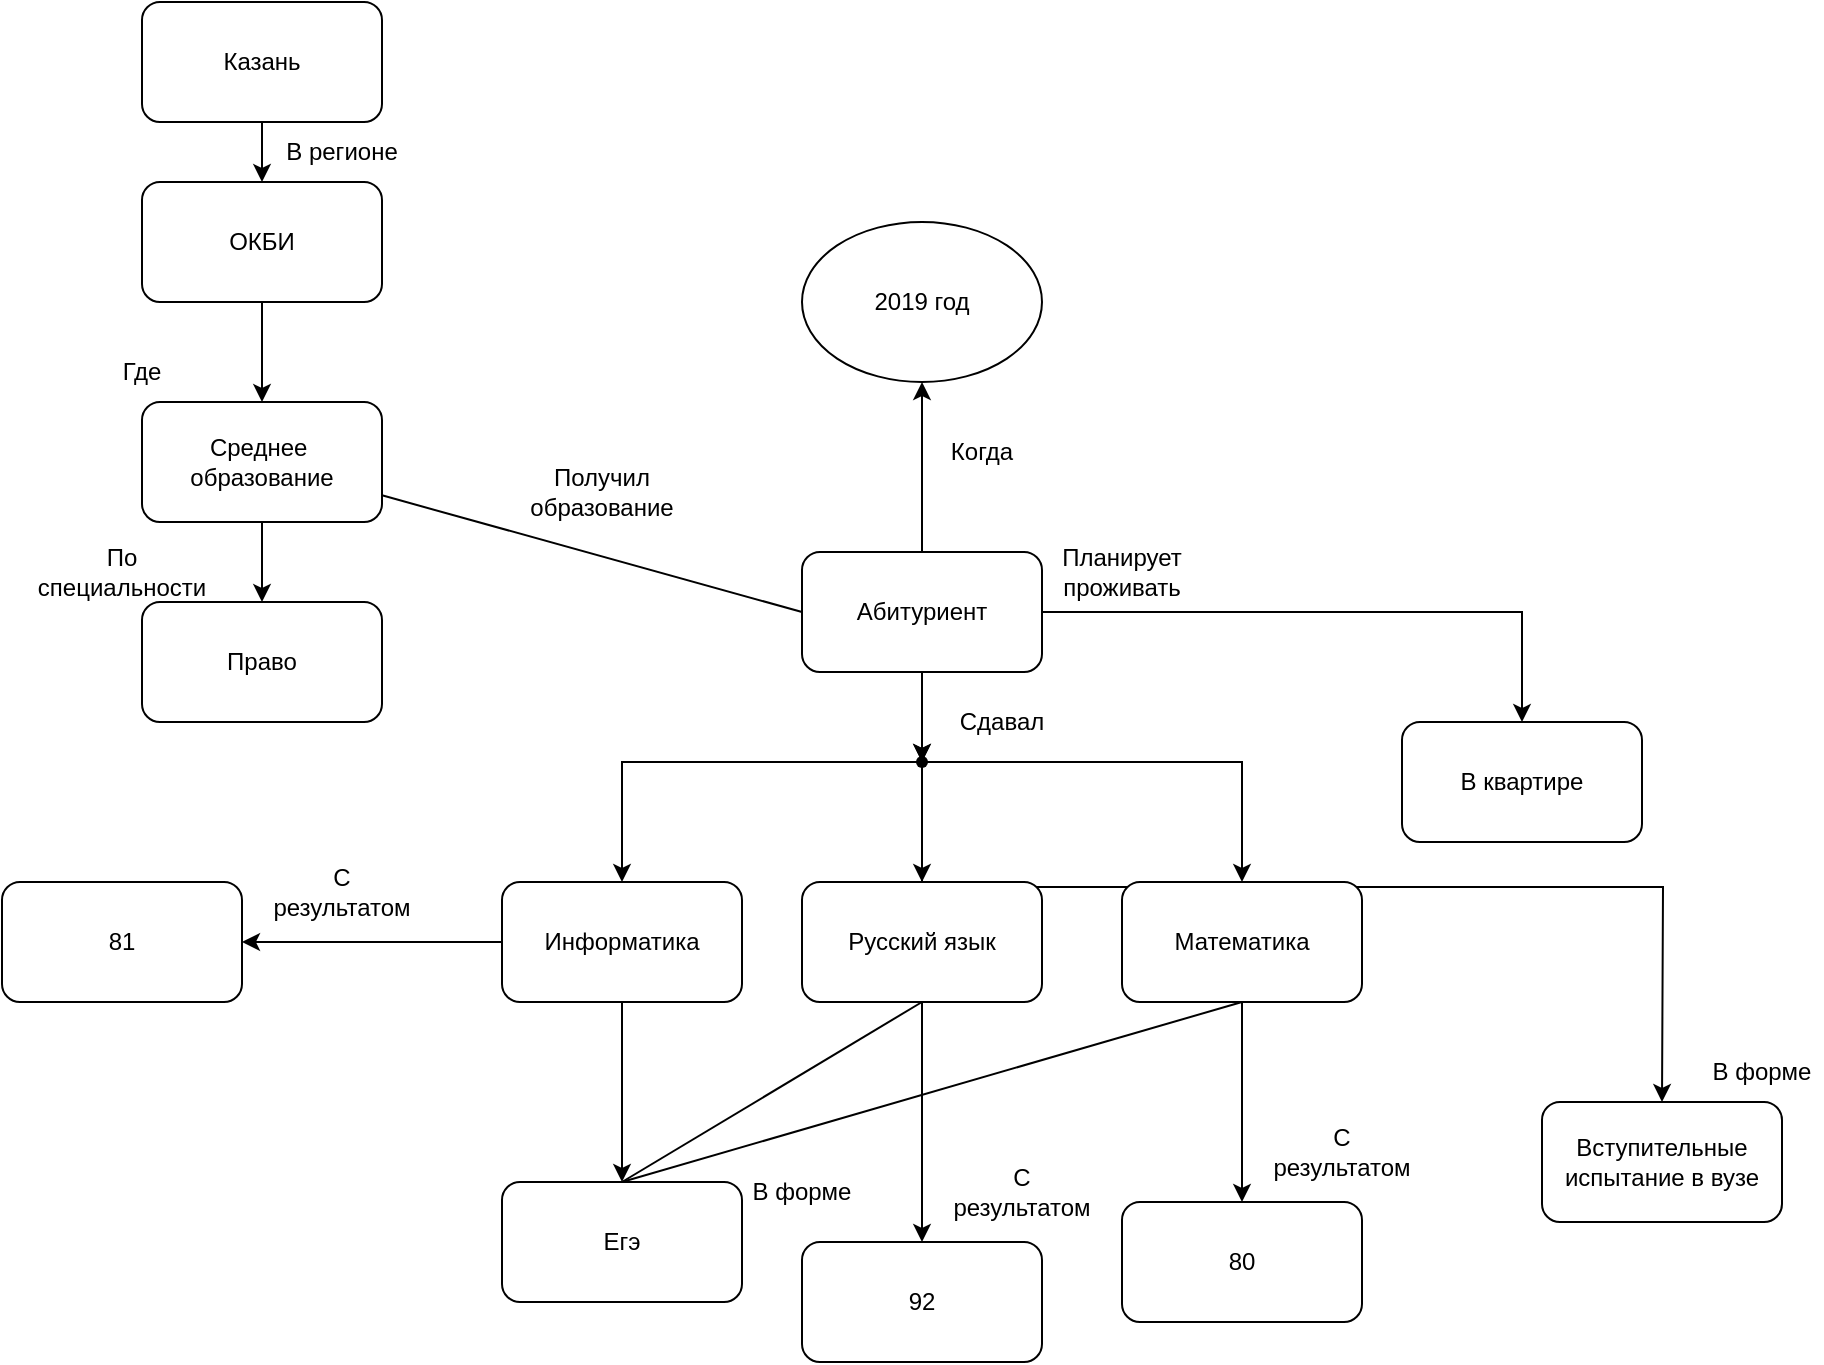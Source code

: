 <mxfile version="21.4.0" type="device">
  <diagram name="Страница 1" id="louH8l6yzZR6JQhhxt4Z">
    <mxGraphModel dx="-588" dy="611" grid="1" gridSize="10" guides="1" tooltips="1" connect="1" arrows="1" fold="1" page="1" pageScale="1" pageWidth="827" pageHeight="1169" math="0" shadow="0">
      <root>
        <mxCell id="0" />
        <mxCell id="1" parent="0" />
        <mxCell id="RtoPhG0S8wIWp4orcQky-1" value="2019 год" style="ellipse;whiteSpace=wrap;html=1;" vertex="1" parent="1">
          <mxGeometry x="2370" y="170" width="120" height="80" as="geometry" />
        </mxCell>
        <mxCell id="RtoPhG0S8wIWp4orcQky-2" style="edgeStyle=orthogonalEdgeStyle;rounded=0;orthogonalLoop=1;jettySize=auto;html=1;entryX=0.5;entryY=1;entryDx=0;entryDy=0;" edge="1" parent="1" source="RtoPhG0S8wIWp4orcQky-8" target="RtoPhG0S8wIWp4orcQky-1">
          <mxGeometry relative="1" as="geometry" />
        </mxCell>
        <mxCell id="RtoPhG0S8wIWp4orcQky-3" style="edgeStyle=orthogonalEdgeStyle;rounded=0;orthogonalLoop=1;jettySize=auto;html=1;entryX=0.5;entryY=0;entryDx=0;entryDy=0;" edge="1" parent="1" source="RtoPhG0S8wIWp4orcQky-8" target="RtoPhG0S8wIWp4orcQky-13">
          <mxGeometry relative="1" as="geometry" />
        </mxCell>
        <mxCell id="RtoPhG0S8wIWp4orcQky-4" style="edgeStyle=orthogonalEdgeStyle;rounded=0;orthogonalLoop=1;jettySize=auto;html=1;exitDx=0;exitDy=0;entryX=0.5;entryY=0;entryDx=0;entryDy=0;" edge="1" parent="1" source="RtoPhG0S8wIWp4orcQky-18" target="RtoPhG0S8wIWp4orcQky-11">
          <mxGeometry relative="1" as="geometry" />
        </mxCell>
        <mxCell id="RtoPhG0S8wIWp4orcQky-5" style="edgeStyle=orthogonalEdgeStyle;rounded=0;orthogonalLoop=1;jettySize=auto;html=1;exitDx=0;exitDy=0;entryX=0.5;entryY=0;entryDx=0;entryDy=0;" edge="1" parent="1" source="RtoPhG0S8wIWp4orcQky-18" target="RtoPhG0S8wIWp4orcQky-15">
          <mxGeometry relative="1" as="geometry" />
        </mxCell>
        <mxCell id="RtoPhG0S8wIWp4orcQky-6" style="edgeStyle=orthogonalEdgeStyle;rounded=0;orthogonalLoop=1;jettySize=auto;html=1;" edge="1" parent="1" source="RtoPhG0S8wIWp4orcQky-8" target="RtoPhG0S8wIWp4orcQky-19">
          <mxGeometry relative="1" as="geometry">
            <mxPoint x="2700" y="420" as="targetPoint" />
          </mxGeometry>
        </mxCell>
        <mxCell id="RtoPhG0S8wIWp4orcQky-7" style="edgeStyle=orthogonalEdgeStyle;rounded=0;orthogonalLoop=1;jettySize=auto;html=1;exitX=0.5;exitY=1;exitDx=0;exitDy=0;" edge="1" parent="1" source="RtoPhG0S8wIWp4orcQky-8">
          <mxGeometry relative="1" as="geometry">
            <mxPoint x="2800" y="610" as="targetPoint" />
          </mxGeometry>
        </mxCell>
        <mxCell id="RtoPhG0S8wIWp4orcQky-8" value="Абитуриент" style="rounded=1;whiteSpace=wrap;html=1;" vertex="1" parent="1">
          <mxGeometry x="2370" y="335" width="120" height="60" as="geometry" />
        </mxCell>
        <mxCell id="RtoPhG0S8wIWp4orcQky-9" style="edgeStyle=orthogonalEdgeStyle;rounded=0;orthogonalLoop=1;jettySize=auto;html=1;" edge="1" parent="1" source="RtoPhG0S8wIWp4orcQky-11" target="RtoPhG0S8wIWp4orcQky-20">
          <mxGeometry relative="1" as="geometry">
            <mxPoint x="2100" y="530" as="targetPoint" />
          </mxGeometry>
        </mxCell>
        <mxCell id="RtoPhG0S8wIWp4orcQky-10" style="edgeStyle=orthogonalEdgeStyle;rounded=0;orthogonalLoop=1;jettySize=auto;html=1;entryX=0.5;entryY=0;entryDx=0;entryDy=0;" edge="1" parent="1" source="RtoPhG0S8wIWp4orcQky-11" target="RtoPhG0S8wIWp4orcQky-31">
          <mxGeometry relative="1" as="geometry" />
        </mxCell>
        <mxCell id="RtoPhG0S8wIWp4orcQky-11" value="Информатика" style="rounded=1;whiteSpace=wrap;html=1;" vertex="1" parent="1">
          <mxGeometry x="2220" y="500" width="120" height="60" as="geometry" />
        </mxCell>
        <mxCell id="RtoPhG0S8wIWp4orcQky-12" style="edgeStyle=orthogonalEdgeStyle;rounded=0;orthogonalLoop=1;jettySize=auto;html=1;" edge="1" parent="1" source="RtoPhG0S8wIWp4orcQky-13" target="RtoPhG0S8wIWp4orcQky-29">
          <mxGeometry relative="1" as="geometry">
            <mxPoint x="2430" y="660" as="targetPoint" />
          </mxGeometry>
        </mxCell>
        <mxCell id="RtoPhG0S8wIWp4orcQky-13" value="Русский язык" style="rounded=1;whiteSpace=wrap;html=1;" vertex="1" parent="1">
          <mxGeometry x="2370" y="500" width="120" height="60" as="geometry" />
        </mxCell>
        <mxCell id="RtoPhG0S8wIWp4orcQky-14" style="edgeStyle=orthogonalEdgeStyle;rounded=0;orthogonalLoop=1;jettySize=auto;html=1;entryX=0.5;entryY=0;entryDx=0;entryDy=0;" edge="1" parent="1" source="RtoPhG0S8wIWp4orcQky-15" target="RtoPhG0S8wIWp4orcQky-25">
          <mxGeometry relative="1" as="geometry" />
        </mxCell>
        <mxCell id="RtoPhG0S8wIWp4orcQky-15" value="Математика" style="rounded=1;whiteSpace=wrap;html=1;" vertex="1" parent="1">
          <mxGeometry x="2530" y="500" width="120" height="60" as="geometry" />
        </mxCell>
        <mxCell id="RtoPhG0S8wIWp4orcQky-16" value="" style="edgeStyle=orthogonalEdgeStyle;rounded=0;orthogonalLoop=1;jettySize=auto;html=1;exitX=0.5;exitY=1;exitDx=0;exitDy=0;entryDx=0;entryDy=0;" edge="1" parent="1" source="RtoPhG0S8wIWp4orcQky-8" target="RtoPhG0S8wIWp4orcQky-18">
          <mxGeometry relative="1" as="geometry">
            <mxPoint x="2430" y="395" as="sourcePoint" />
            <mxPoint x="2590" y="500" as="targetPoint" />
          </mxGeometry>
        </mxCell>
        <mxCell id="RtoPhG0S8wIWp4orcQky-17" value="" style="edgeStyle=orthogonalEdgeStyle;rounded=0;orthogonalLoop=1;jettySize=auto;html=1;exitX=0.5;exitY=1;exitDx=0;exitDy=0;entryDx=0;entryDy=0;" edge="1" parent="1" source="RtoPhG0S8wIWp4orcQky-8" target="RtoPhG0S8wIWp4orcQky-18">
          <mxGeometry relative="1" as="geometry">
            <mxPoint x="2430" y="395" as="sourcePoint" />
            <mxPoint x="2280" y="500" as="targetPoint" />
          </mxGeometry>
        </mxCell>
        <mxCell id="RtoPhG0S8wIWp4orcQky-18" value="" style="shape=waypoint;sketch=0;fillStyle=solid;size=6;pointerEvents=1;points=[];fillColor=none;resizable=0;rotatable=0;perimeter=centerPerimeter;snapToPoint=1;" vertex="1" parent="1">
          <mxGeometry x="2420" y="430" width="20" height="20" as="geometry" />
        </mxCell>
        <mxCell id="RtoPhG0S8wIWp4orcQky-19" value="В квартире" style="rounded=1;whiteSpace=wrap;html=1;" vertex="1" parent="1">
          <mxGeometry x="2670" y="420" width="120" height="60" as="geometry" />
        </mxCell>
        <mxCell id="RtoPhG0S8wIWp4orcQky-20" value="81" style="rounded=1;whiteSpace=wrap;html=1;" vertex="1" parent="1">
          <mxGeometry x="1970" y="500" width="120" height="60" as="geometry" />
        </mxCell>
        <mxCell id="RtoPhG0S8wIWp4orcQky-21" value="Вступительные испытание в вузе" style="rounded=1;whiteSpace=wrap;html=1;" vertex="1" parent="1">
          <mxGeometry x="2740" y="610" width="120" height="60" as="geometry" />
        </mxCell>
        <mxCell id="RtoPhG0S8wIWp4orcQky-22" value="Сдавал" style="text;html=1;strokeColor=none;fillColor=none;align=center;verticalAlign=middle;whiteSpace=wrap;rounded=0;" vertex="1" parent="1">
          <mxGeometry x="2440" y="405" width="60" height="30" as="geometry" />
        </mxCell>
        <mxCell id="RtoPhG0S8wIWp4orcQky-23" value="Когда" style="text;html=1;strokeColor=none;fillColor=none;align=center;verticalAlign=middle;whiteSpace=wrap;rounded=0;" vertex="1" parent="1">
          <mxGeometry x="2430" y="270" width="60" height="30" as="geometry" />
        </mxCell>
        <mxCell id="RtoPhG0S8wIWp4orcQky-24" value="Планирует проживать" style="text;html=1;strokeColor=none;fillColor=none;align=center;verticalAlign=middle;whiteSpace=wrap;rounded=0;" vertex="1" parent="1">
          <mxGeometry x="2500" y="330" width="60" height="30" as="geometry" />
        </mxCell>
        <mxCell id="RtoPhG0S8wIWp4orcQky-25" value="80" style="rounded=1;whiteSpace=wrap;html=1;" vertex="1" parent="1">
          <mxGeometry x="2530" y="660" width="120" height="60" as="geometry" />
        </mxCell>
        <mxCell id="RtoPhG0S8wIWp4orcQky-26" value="В форме" style="text;html=1;strokeColor=none;fillColor=none;align=center;verticalAlign=middle;whiteSpace=wrap;rounded=0;" vertex="1" parent="1">
          <mxGeometry x="2820" y="580" width="60" height="30" as="geometry" />
        </mxCell>
        <mxCell id="RtoPhG0S8wIWp4orcQky-27" value="С результатом" style="text;html=1;strokeColor=none;fillColor=none;align=center;verticalAlign=middle;whiteSpace=wrap;rounded=0;" vertex="1" parent="1">
          <mxGeometry x="2610" y="620" width="60" height="30" as="geometry" />
        </mxCell>
        <mxCell id="RtoPhG0S8wIWp4orcQky-28" value="С результатом" style="text;html=1;strokeColor=none;fillColor=none;align=center;verticalAlign=middle;whiteSpace=wrap;rounded=0;" vertex="1" parent="1">
          <mxGeometry x="2110" y="490" width="60" height="30" as="geometry" />
        </mxCell>
        <mxCell id="RtoPhG0S8wIWp4orcQky-29" value="92" style="rounded=1;whiteSpace=wrap;html=1;" vertex="1" parent="1">
          <mxGeometry x="2370" y="680" width="120" height="60" as="geometry" />
        </mxCell>
        <mxCell id="RtoPhG0S8wIWp4orcQky-30" value="С результатом" style="text;html=1;strokeColor=none;fillColor=none;align=center;verticalAlign=middle;whiteSpace=wrap;rounded=0;" vertex="1" parent="1">
          <mxGeometry x="2450" y="640" width="60" height="30" as="geometry" />
        </mxCell>
        <mxCell id="RtoPhG0S8wIWp4orcQky-31" value="Егэ" style="rounded=1;whiteSpace=wrap;html=1;" vertex="1" parent="1">
          <mxGeometry x="2220" y="650" width="120" height="60" as="geometry" />
        </mxCell>
        <mxCell id="RtoPhG0S8wIWp4orcQky-32" value="" style="endArrow=none;html=1;rounded=0;entryX=0.5;entryY=1;entryDx=0;entryDy=0;" edge="1" parent="1" target="RtoPhG0S8wIWp4orcQky-15">
          <mxGeometry width="50" height="50" relative="1" as="geometry">
            <mxPoint x="2280" y="650" as="sourcePoint" />
            <mxPoint x="2330" y="600" as="targetPoint" />
            <Array as="points" />
          </mxGeometry>
        </mxCell>
        <mxCell id="RtoPhG0S8wIWp4orcQky-33" value="" style="endArrow=none;html=1;rounded=0;entryX=0.5;entryY=1;entryDx=0;entryDy=0;" edge="1" parent="1" target="RtoPhG0S8wIWp4orcQky-13">
          <mxGeometry width="50" height="50" relative="1" as="geometry">
            <mxPoint x="2280" y="650" as="sourcePoint" />
            <mxPoint x="2570" y="480" as="targetPoint" />
          </mxGeometry>
        </mxCell>
        <mxCell id="RtoPhG0S8wIWp4orcQky-34" value="В форме" style="text;html=1;strokeColor=none;fillColor=none;align=center;verticalAlign=middle;whiteSpace=wrap;rounded=0;" vertex="1" parent="1">
          <mxGeometry x="2340" y="640" width="60" height="30" as="geometry" />
        </mxCell>
        <mxCell id="RtoPhG0S8wIWp4orcQky-35" style="edgeStyle=orthogonalEdgeStyle;rounded=0;orthogonalLoop=1;jettySize=auto;html=1;entryX=0.5;entryY=0;entryDx=0;entryDy=0;" edge="1" parent="1" source="RtoPhG0S8wIWp4orcQky-36" target="RtoPhG0S8wIWp4orcQky-38">
          <mxGeometry relative="1" as="geometry" />
        </mxCell>
        <mxCell id="RtoPhG0S8wIWp4orcQky-36" value="Среднее&amp;nbsp;&lt;br&gt;образование" style="rounded=1;whiteSpace=wrap;html=1;" vertex="1" parent="1">
          <mxGeometry x="2040" y="260" width="120" height="60" as="geometry" />
        </mxCell>
        <mxCell id="RtoPhG0S8wIWp4orcQky-37" value="" style="endArrow=none;html=1;rounded=0;entryX=0;entryY=0.5;entryDx=0;entryDy=0;" edge="1" parent="1" source="RtoPhG0S8wIWp4orcQky-36" target="RtoPhG0S8wIWp4orcQky-8">
          <mxGeometry width="50" height="50" relative="1" as="geometry">
            <mxPoint x="2520" y="530" as="sourcePoint" />
            <mxPoint x="2570" y="480" as="targetPoint" />
          </mxGeometry>
        </mxCell>
        <mxCell id="RtoPhG0S8wIWp4orcQky-38" value="Право" style="rounded=1;whiteSpace=wrap;html=1;" vertex="1" parent="1">
          <mxGeometry x="2040" y="360" width="120" height="60" as="geometry" />
        </mxCell>
        <mxCell id="RtoPhG0S8wIWp4orcQky-39" value="По специальности" style="text;html=1;strokeColor=none;fillColor=none;align=center;verticalAlign=middle;whiteSpace=wrap;rounded=0;" vertex="1" parent="1">
          <mxGeometry x="2000" y="330" width="60" height="30" as="geometry" />
        </mxCell>
        <mxCell id="RtoPhG0S8wIWp4orcQky-40" style="edgeStyle=orthogonalEdgeStyle;rounded=0;orthogonalLoop=1;jettySize=auto;html=1;entryX=0.5;entryY=0;entryDx=0;entryDy=0;" edge="1" parent="1" source="RtoPhG0S8wIWp4orcQky-41" target="RtoPhG0S8wIWp4orcQky-36">
          <mxGeometry relative="1" as="geometry" />
        </mxCell>
        <mxCell id="RtoPhG0S8wIWp4orcQky-41" value="ОКБИ" style="rounded=1;whiteSpace=wrap;html=1;" vertex="1" parent="1">
          <mxGeometry x="2040" y="150" width="120" height="60" as="geometry" />
        </mxCell>
        <mxCell id="RtoPhG0S8wIWp4orcQky-42" style="edgeStyle=orthogonalEdgeStyle;rounded=0;orthogonalLoop=1;jettySize=auto;html=1;entryX=0.5;entryY=0;entryDx=0;entryDy=0;" edge="1" parent="1" source="RtoPhG0S8wIWp4orcQky-43" target="RtoPhG0S8wIWp4orcQky-41">
          <mxGeometry relative="1" as="geometry" />
        </mxCell>
        <mxCell id="RtoPhG0S8wIWp4orcQky-43" value="Казань" style="rounded=1;whiteSpace=wrap;html=1;" vertex="1" parent="1">
          <mxGeometry x="2040" y="60" width="120" height="60" as="geometry" />
        </mxCell>
        <mxCell id="RtoPhG0S8wIWp4orcQky-44" value="Где" style="text;html=1;strokeColor=none;fillColor=none;align=center;verticalAlign=middle;whiteSpace=wrap;rounded=0;" vertex="1" parent="1">
          <mxGeometry x="2010" y="230" width="60" height="30" as="geometry" />
        </mxCell>
        <mxCell id="RtoPhG0S8wIWp4orcQky-45" value="В регионе" style="text;html=1;strokeColor=none;fillColor=none;align=center;verticalAlign=middle;whiteSpace=wrap;rounded=0;" vertex="1" parent="1">
          <mxGeometry x="2110" y="120" width="60" height="30" as="geometry" />
        </mxCell>
        <mxCell id="RtoPhG0S8wIWp4orcQky-46" value="Получил образование" style="text;html=1;strokeColor=none;fillColor=none;align=center;verticalAlign=middle;whiteSpace=wrap;rounded=0;" vertex="1" parent="1">
          <mxGeometry x="2240" y="290" width="60" height="30" as="geometry" />
        </mxCell>
      </root>
    </mxGraphModel>
  </diagram>
</mxfile>
